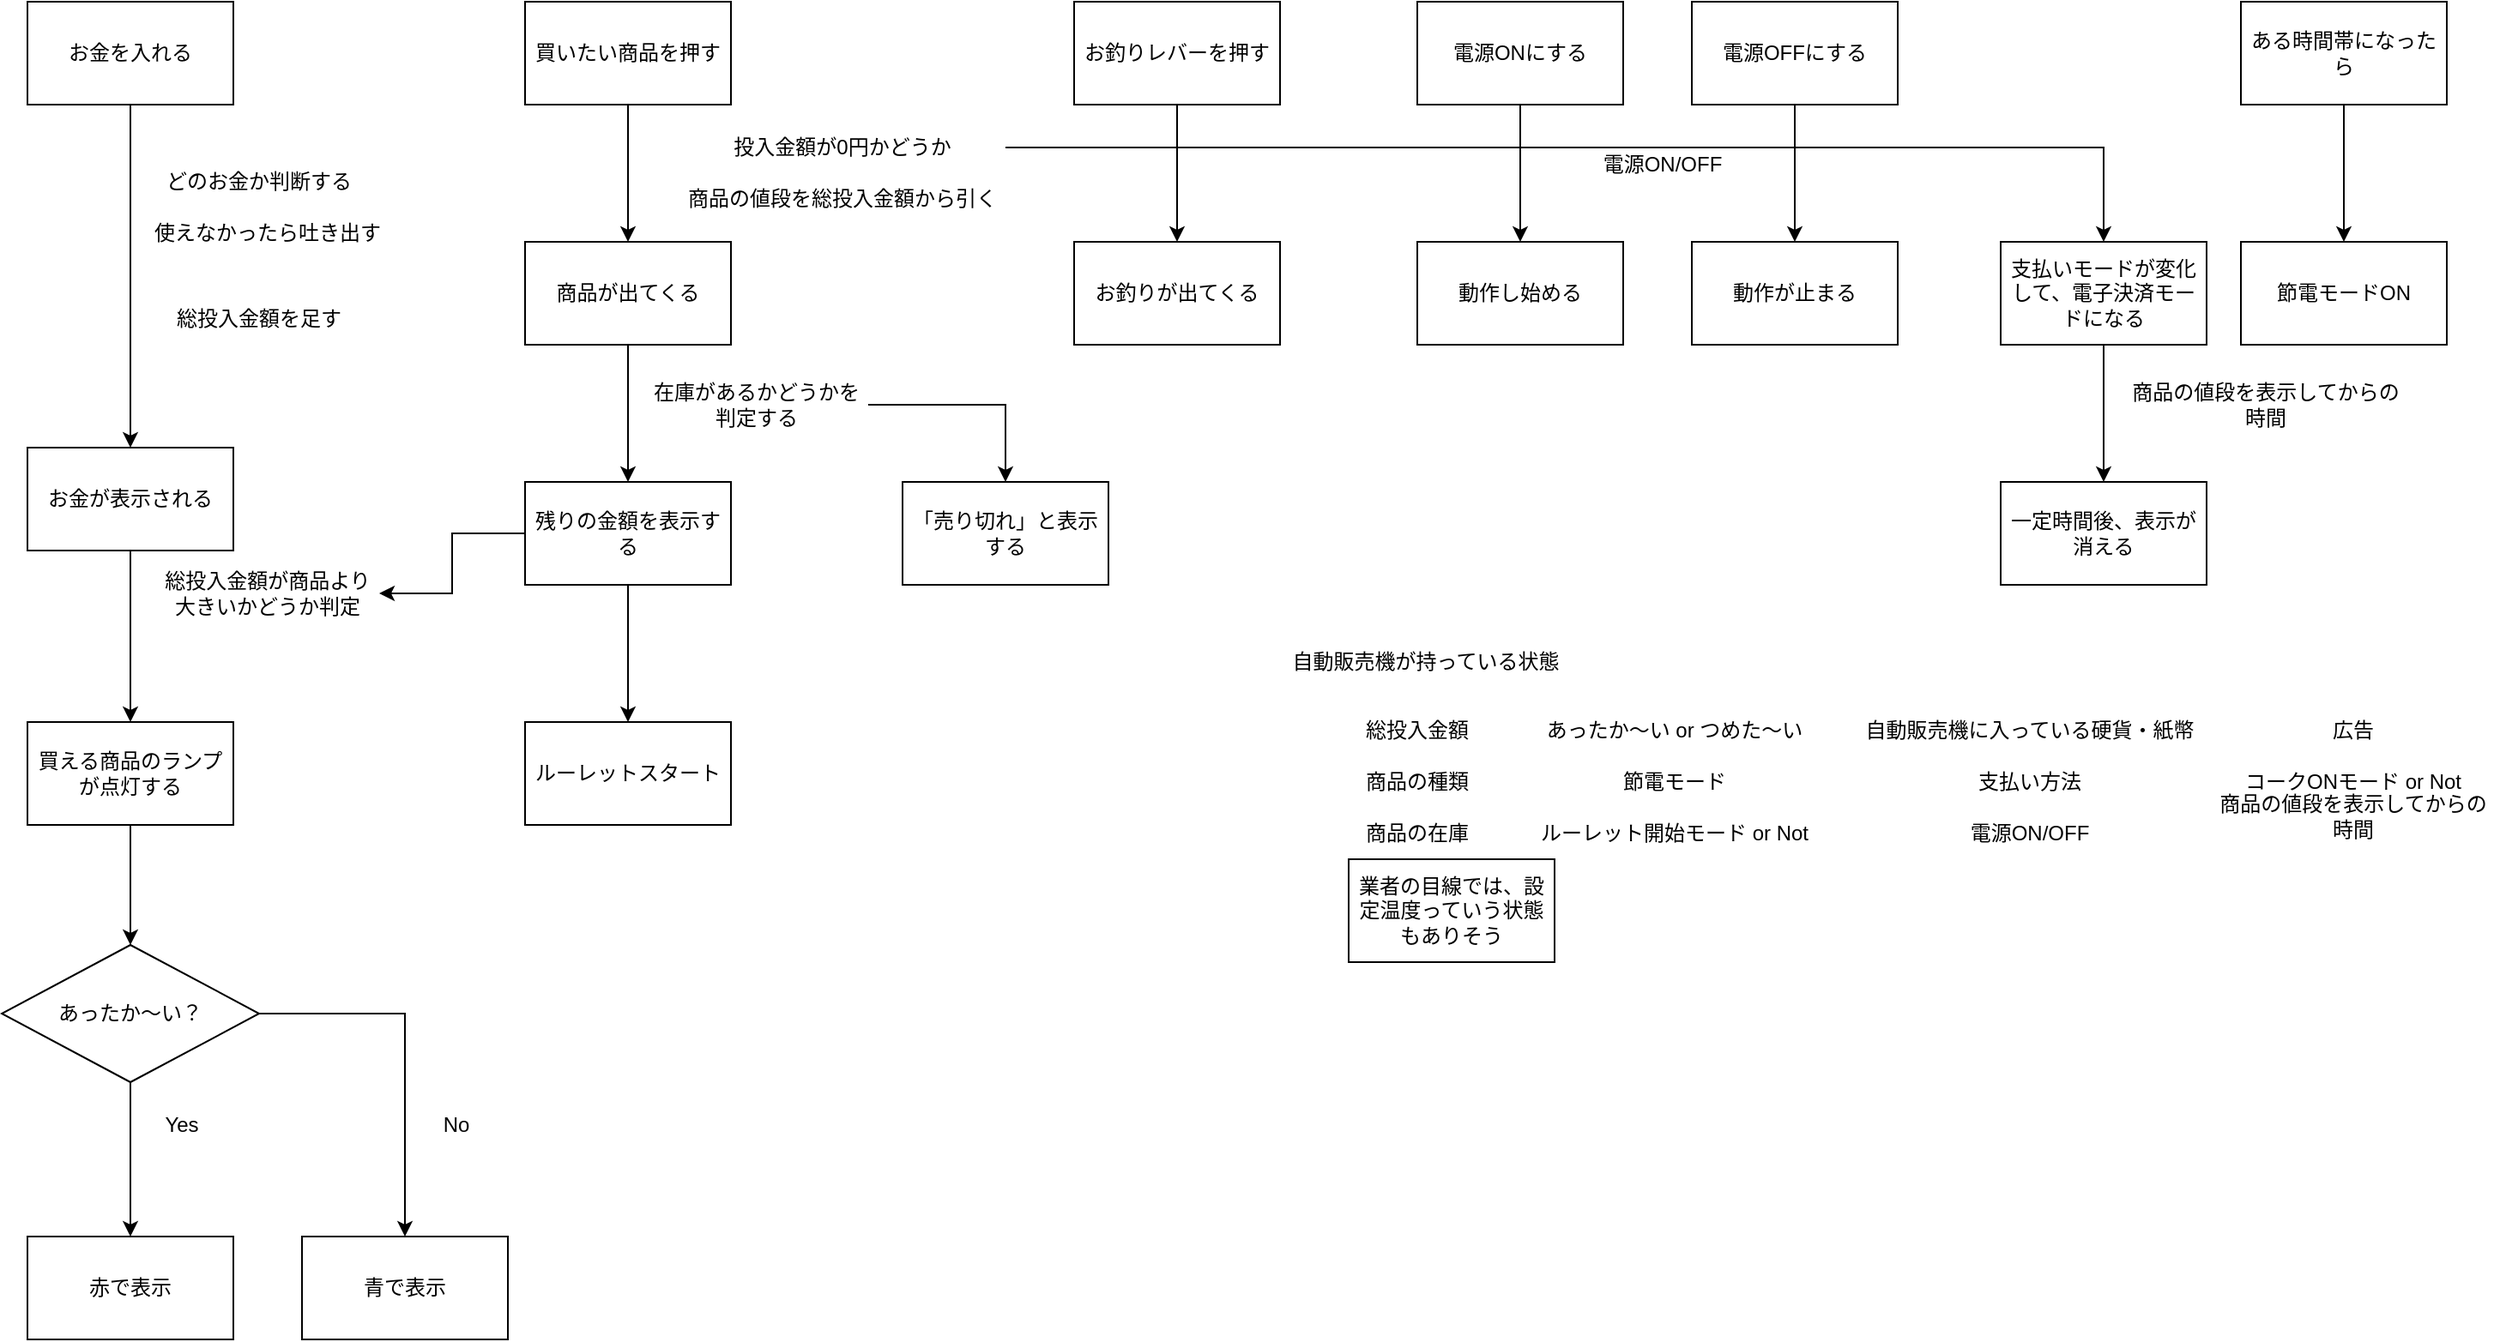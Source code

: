 <mxfile version="17.4.5" type="device"><diagram id="KwcDhwfMDLn0kUvyQvTN" name="Page-1"><mxGraphModel dx="1748" dy="714" grid="1" gridSize="10" guides="1" tooltips="1" connect="1" arrows="1" fold="1" page="1" pageScale="1" pageWidth="827" pageHeight="1169" math="0" shadow="0"><root><mxCell id="0"/><mxCell id="1" parent="0"/><mxCell id="pBFx2LaDvmTXki44RNDN-3" value="" style="edgeStyle=orthogonalEdgeStyle;rounded=0;orthogonalLoop=1;jettySize=auto;html=1;" edge="1" parent="1" source="pBFx2LaDvmTXki44RNDN-1" target="pBFx2LaDvmTXki44RNDN-2"><mxGeometry relative="1" as="geometry"/></mxCell><mxCell id="pBFx2LaDvmTXki44RNDN-1" value="お金を入れる" style="rounded=0;whiteSpace=wrap;html=1;" vertex="1" parent="1"><mxGeometry x="70" y="40" width="120" height="60" as="geometry"/></mxCell><mxCell id="pBFx2LaDvmTXki44RNDN-5" value="" style="edgeStyle=orthogonalEdgeStyle;rounded=0;orthogonalLoop=1;jettySize=auto;html=1;" edge="1" parent="1" source="pBFx2LaDvmTXki44RNDN-2" target="pBFx2LaDvmTXki44RNDN-4"><mxGeometry relative="1" as="geometry"/></mxCell><mxCell id="pBFx2LaDvmTXki44RNDN-2" value="お金が表示される" style="rounded=0;whiteSpace=wrap;html=1;" vertex="1" parent="1"><mxGeometry x="70" y="300" width="120" height="60" as="geometry"/></mxCell><mxCell id="pBFx2LaDvmTXki44RNDN-60" value="" style="edgeStyle=orthogonalEdgeStyle;rounded=0;orthogonalLoop=1;jettySize=auto;html=1;" edge="1" parent="1" source="pBFx2LaDvmTXki44RNDN-4" target="pBFx2LaDvmTXki44RNDN-59"><mxGeometry relative="1" as="geometry"/></mxCell><mxCell id="pBFx2LaDvmTXki44RNDN-4" value="買える商品のランプが点灯する" style="rounded=0;whiteSpace=wrap;html=1;" vertex="1" parent="1"><mxGeometry x="70" y="460" width="120" height="60" as="geometry"/></mxCell><mxCell id="pBFx2LaDvmTXki44RNDN-10" value="どのお金か判断する" style="text;html=1;strokeColor=none;fillColor=none;align=center;verticalAlign=middle;whiteSpace=wrap;rounded=0;" vertex="1" parent="1"><mxGeometry x="140" y="130" width="130" height="30" as="geometry"/></mxCell><mxCell id="pBFx2LaDvmTXki44RNDN-11" value="総投入金額を足す" style="text;html=1;strokeColor=none;fillColor=none;align=center;verticalAlign=middle;whiteSpace=wrap;rounded=0;" vertex="1" parent="1"><mxGeometry x="140" y="210" width="130" height="30" as="geometry"/></mxCell><mxCell id="pBFx2LaDvmTXki44RNDN-14" value="" style="edgeStyle=orthogonalEdgeStyle;rounded=0;orthogonalLoop=1;jettySize=auto;html=1;" edge="1" parent="1" source="pBFx2LaDvmTXki44RNDN-12" target="pBFx2LaDvmTXki44RNDN-13"><mxGeometry relative="1" as="geometry"/></mxCell><mxCell id="pBFx2LaDvmTXki44RNDN-12" value="買いたい商品を押す" style="rounded=0;whiteSpace=wrap;html=1;" vertex="1" parent="1"><mxGeometry x="360" y="40" width="120" height="60" as="geometry"/></mxCell><mxCell id="pBFx2LaDvmTXki44RNDN-17" value="" style="edgeStyle=orthogonalEdgeStyle;rounded=0;orthogonalLoop=1;jettySize=auto;html=1;" edge="1" parent="1" source="pBFx2LaDvmTXki44RNDN-13" target="pBFx2LaDvmTXki44RNDN-16"><mxGeometry relative="1" as="geometry"/></mxCell><mxCell id="pBFx2LaDvmTXki44RNDN-13" value="商品が出てくる" style="whiteSpace=wrap;html=1;rounded=0;" vertex="1" parent="1"><mxGeometry x="360" y="180" width="120" height="60" as="geometry"/></mxCell><mxCell id="pBFx2LaDvmTXki44RNDN-15" value="商品の値段を総投入金額から引く" style="text;html=1;strokeColor=none;fillColor=none;align=center;verticalAlign=middle;whiteSpace=wrap;rounded=0;" vertex="1" parent="1"><mxGeometry x="450" y="140" width="190" height="30" as="geometry"/></mxCell><mxCell id="pBFx2LaDvmTXki44RNDN-24" value="" style="edgeStyle=orthogonalEdgeStyle;rounded=0;orthogonalLoop=1;jettySize=auto;html=1;" edge="1" parent="1" source="pBFx2LaDvmTXki44RNDN-16" target="pBFx2LaDvmTXki44RNDN-23"><mxGeometry relative="1" as="geometry"/></mxCell><mxCell id="pBFx2LaDvmTXki44RNDN-38" value="" style="edgeStyle=orthogonalEdgeStyle;rounded=0;orthogonalLoop=1;jettySize=auto;html=1;" edge="1" parent="1" source="pBFx2LaDvmTXki44RNDN-16" target="pBFx2LaDvmTXki44RNDN-37"><mxGeometry relative="1" as="geometry"/></mxCell><mxCell id="pBFx2LaDvmTXki44RNDN-16" value="残りの金額を表示する" style="whiteSpace=wrap;html=1;rounded=0;" vertex="1" parent="1"><mxGeometry x="360" y="320" width="120" height="60" as="geometry"/></mxCell><mxCell id="pBFx2LaDvmTXki44RNDN-20" value="" style="edgeStyle=orthogonalEdgeStyle;rounded=0;orthogonalLoop=1;jettySize=auto;html=1;" edge="1" parent="1" source="pBFx2LaDvmTXki44RNDN-18" target="pBFx2LaDvmTXki44RNDN-19"><mxGeometry relative="1" as="geometry"/></mxCell><mxCell id="pBFx2LaDvmTXki44RNDN-18" value="お釣りレバーを押す" style="rounded=0;whiteSpace=wrap;html=1;" vertex="1" parent="1"><mxGeometry x="680" y="40" width="120" height="60" as="geometry"/></mxCell><mxCell id="pBFx2LaDvmTXki44RNDN-19" value="お釣りが出てくる" style="rounded=0;whiteSpace=wrap;html=1;" vertex="1" parent="1"><mxGeometry x="680" y="180" width="120" height="60" as="geometry"/></mxCell><mxCell id="pBFx2LaDvmTXki44RNDN-21" value="使えなかったら吐き出す" style="text;html=1;strokeColor=none;fillColor=none;align=center;verticalAlign=middle;whiteSpace=wrap;rounded=0;" vertex="1" parent="1"><mxGeometry x="140" y="160" width="140" height="30" as="geometry"/></mxCell><mxCell id="pBFx2LaDvmTXki44RNDN-23" value="総投入金額が商品より大きいかどうか判定" style="text;html=1;strokeColor=none;fillColor=none;align=center;verticalAlign=middle;whiteSpace=wrap;rounded=0;" vertex="1" parent="1"><mxGeometry x="145" y="370" width="130" height="30" as="geometry"/></mxCell><mxCell id="pBFx2LaDvmTXki44RNDN-28" value="" style="edgeStyle=orthogonalEdgeStyle;rounded=0;orthogonalLoop=1;jettySize=auto;html=1;" edge="1" parent="1" source="pBFx2LaDvmTXki44RNDN-25" target="pBFx2LaDvmTXki44RNDN-27"><mxGeometry relative="1" as="geometry"/></mxCell><mxCell id="pBFx2LaDvmTXki44RNDN-25" value="在庫があるかどうかを判定する" style="text;html=1;strokeColor=none;fillColor=none;align=center;verticalAlign=middle;whiteSpace=wrap;rounded=0;" vertex="1" parent="1"><mxGeometry x="430" y="260" width="130" height="30" as="geometry"/></mxCell><mxCell id="pBFx2LaDvmTXki44RNDN-27" value="&lt;span&gt;「売り切れ」と表示する&lt;/span&gt;" style="whiteSpace=wrap;html=1;" vertex="1" parent="1"><mxGeometry x="580" y="320" width="120" height="60" as="geometry"/></mxCell><mxCell id="pBFx2LaDvmTXki44RNDN-29" value="自動販売機が持っている状態" style="text;html=1;strokeColor=none;fillColor=none;align=center;verticalAlign=middle;whiteSpace=wrap;rounded=0;" vertex="1" parent="1"><mxGeometry x="790" y="410" width="190" height="30" as="geometry"/></mxCell><mxCell id="pBFx2LaDvmTXki44RNDN-30" value="総投入金額" style="text;html=1;strokeColor=none;fillColor=none;align=center;verticalAlign=middle;whiteSpace=wrap;rounded=0;" vertex="1" parent="1"><mxGeometry x="800" y="450" width="160" height="30" as="geometry"/></mxCell><mxCell id="pBFx2LaDvmTXki44RNDN-33" value="商品の種類" style="text;html=1;strokeColor=none;fillColor=none;align=center;verticalAlign=middle;whiteSpace=wrap;rounded=0;" vertex="1" parent="1"><mxGeometry x="800" y="480" width="160" height="30" as="geometry"/></mxCell><mxCell id="pBFx2LaDvmTXki44RNDN-34" value="商品の在庫" style="text;html=1;strokeColor=none;fillColor=none;align=center;verticalAlign=middle;whiteSpace=wrap;rounded=0;" vertex="1" parent="1"><mxGeometry x="800" y="510" width="160" height="30" as="geometry"/></mxCell><mxCell id="pBFx2LaDvmTXki44RNDN-35" value="あったか〜い or つめた〜い" style="text;html=1;strokeColor=none;fillColor=none;align=center;verticalAlign=middle;whiteSpace=wrap;rounded=0;" vertex="1" parent="1"><mxGeometry x="950" y="450" width="160" height="30" as="geometry"/></mxCell><mxCell id="pBFx2LaDvmTXki44RNDN-36" value="節電モード" style="text;html=1;strokeColor=none;fillColor=none;align=center;verticalAlign=middle;whiteSpace=wrap;rounded=0;" vertex="1" parent="1"><mxGeometry x="950" y="480" width="160" height="30" as="geometry"/></mxCell><mxCell id="pBFx2LaDvmTXki44RNDN-37" value="ルーレットスタート" style="whiteSpace=wrap;html=1;rounded=0;" vertex="1" parent="1"><mxGeometry x="360" y="460" width="120" height="60" as="geometry"/></mxCell><mxCell id="pBFx2LaDvmTXki44RNDN-40" value="ルーレット開始モード or Not" style="text;html=1;strokeColor=none;fillColor=none;align=center;verticalAlign=middle;whiteSpace=wrap;rounded=0;" vertex="1" parent="1"><mxGeometry x="950" y="510" width="160" height="30" as="geometry"/></mxCell><mxCell id="pBFx2LaDvmTXki44RNDN-41" value="自動販売機に入っている硬貨・紙幣" style="text;html=1;strokeColor=none;fillColor=none;align=center;verticalAlign=middle;whiteSpace=wrap;rounded=0;" vertex="1" parent="1"><mxGeometry x="1134" y="450" width="206" height="30" as="geometry"/></mxCell><mxCell id="pBFx2LaDvmTXki44RNDN-42" value="支払い方法" style="text;html=1;strokeColor=none;fillColor=none;align=center;verticalAlign=middle;whiteSpace=wrap;rounded=0;" vertex="1" parent="1"><mxGeometry x="1134" y="480" width="206" height="30" as="geometry"/></mxCell><mxCell id="pBFx2LaDvmTXki44RNDN-43" value="電源ON/OFF" style="text;html=1;strokeColor=none;fillColor=none;align=center;verticalAlign=middle;whiteSpace=wrap;rounded=0;" vertex="1" parent="1"><mxGeometry x="920" y="120" width="206" height="30" as="geometry"/></mxCell><mxCell id="pBFx2LaDvmTXki44RNDN-44" value="広告" style="text;html=1;strokeColor=none;fillColor=none;align=center;verticalAlign=middle;whiteSpace=wrap;rounded=0;" vertex="1" parent="1"><mxGeometry x="1341" y="450" width="169" height="30" as="geometry"/></mxCell><mxCell id="pBFx2LaDvmTXki44RNDN-45" value="コークONモード or Not" style="text;html=1;strokeColor=none;fillColor=none;align=center;verticalAlign=middle;whiteSpace=wrap;rounded=0;" vertex="1" parent="1"><mxGeometry x="1341" y="480" width="169" height="30" as="geometry"/></mxCell><mxCell id="pBFx2LaDvmTXki44RNDN-48" value="" style="edgeStyle=orthogonalEdgeStyle;rounded=0;orthogonalLoop=1;jettySize=auto;html=1;" edge="1" parent="1" source="pBFx2LaDvmTXki44RNDN-46" target="pBFx2LaDvmTXki44RNDN-47"><mxGeometry relative="1" as="geometry"/></mxCell><mxCell id="pBFx2LaDvmTXki44RNDN-46" value="電源ONにする" style="rounded=0;whiteSpace=wrap;html=1;" vertex="1" parent="1"><mxGeometry x="880" y="40" width="120" height="60" as="geometry"/></mxCell><mxCell id="pBFx2LaDvmTXki44RNDN-47" value="動作し始める" style="rounded=0;whiteSpace=wrap;html=1;" vertex="1" parent="1"><mxGeometry x="880" y="180" width="120" height="60" as="geometry"/></mxCell><mxCell id="pBFx2LaDvmTXki44RNDN-49" value="" style="edgeStyle=orthogonalEdgeStyle;rounded=0;orthogonalLoop=1;jettySize=auto;html=1;" edge="1" parent="1" source="pBFx2LaDvmTXki44RNDN-50" target="pBFx2LaDvmTXki44RNDN-51"><mxGeometry relative="1" as="geometry"/></mxCell><mxCell id="pBFx2LaDvmTXki44RNDN-50" value="電源OFFにする" style="rounded=0;whiteSpace=wrap;html=1;" vertex="1" parent="1"><mxGeometry x="1040" y="40" width="120" height="60" as="geometry"/></mxCell><mxCell id="pBFx2LaDvmTXki44RNDN-51" value="動作が止まる" style="rounded=0;whiteSpace=wrap;html=1;" vertex="1" parent="1"><mxGeometry x="1040" y="180" width="120" height="60" as="geometry"/></mxCell><mxCell id="pBFx2LaDvmTXki44RNDN-52" value="電源ON/OFF" style="text;html=1;strokeColor=none;fillColor=none;align=center;verticalAlign=middle;whiteSpace=wrap;rounded=0;" vertex="1" parent="1"><mxGeometry x="1134" y="510" width="206" height="30" as="geometry"/></mxCell><mxCell id="pBFx2LaDvmTXki44RNDN-55" value="" style="edgeStyle=orthogonalEdgeStyle;rounded=0;orthogonalLoop=1;jettySize=auto;html=1;" edge="1" parent="1" source="pBFx2LaDvmTXki44RNDN-53" target="pBFx2LaDvmTXki44RNDN-54"><mxGeometry relative="1" as="geometry"/></mxCell><mxCell id="pBFx2LaDvmTXki44RNDN-53" value="投入金額が0円かどうか" style="text;html=1;strokeColor=none;fillColor=none;align=center;verticalAlign=middle;whiteSpace=wrap;rounded=0;" vertex="1" parent="1"><mxGeometry x="450" y="110" width="190" height="30" as="geometry"/></mxCell><mxCell id="pBFx2LaDvmTXki44RNDN-68" value="" style="edgeStyle=orthogonalEdgeStyle;rounded=0;orthogonalLoop=1;jettySize=auto;html=1;" edge="1" parent="1" source="pBFx2LaDvmTXki44RNDN-54" target="pBFx2LaDvmTXki44RNDN-67"><mxGeometry relative="1" as="geometry"/></mxCell><mxCell id="pBFx2LaDvmTXki44RNDN-54" value="支払いモードが変化して、電子決済モードになる" style="whiteSpace=wrap;html=1;" vertex="1" parent="1"><mxGeometry x="1220" y="180" width="120" height="60" as="geometry"/></mxCell><mxCell id="pBFx2LaDvmTXki44RNDN-58" value="" style="edgeStyle=orthogonalEdgeStyle;rounded=0;orthogonalLoop=1;jettySize=auto;html=1;" edge="1" parent="1" source="pBFx2LaDvmTXki44RNDN-56" target="pBFx2LaDvmTXki44RNDN-57"><mxGeometry relative="1" as="geometry"/></mxCell><mxCell id="pBFx2LaDvmTXki44RNDN-56" value="ある時間帯になったら" style="rounded=0;whiteSpace=wrap;html=1;" vertex="1" parent="1"><mxGeometry x="1360" y="40" width="120" height="60" as="geometry"/></mxCell><mxCell id="pBFx2LaDvmTXki44RNDN-57" value="節電モードON" style="rounded=0;whiteSpace=wrap;html=1;" vertex="1" parent="1"><mxGeometry x="1360" y="180" width="120" height="60" as="geometry"/></mxCell><mxCell id="pBFx2LaDvmTXki44RNDN-62" value="" style="edgeStyle=orthogonalEdgeStyle;rounded=0;orthogonalLoop=1;jettySize=auto;html=1;" edge="1" parent="1" source="pBFx2LaDvmTXki44RNDN-59" target="pBFx2LaDvmTXki44RNDN-61"><mxGeometry relative="1" as="geometry"/></mxCell><mxCell id="pBFx2LaDvmTXki44RNDN-64" value="" style="edgeStyle=orthogonalEdgeStyle;rounded=0;orthogonalLoop=1;jettySize=auto;html=1;" edge="1" parent="1" source="pBFx2LaDvmTXki44RNDN-59" target="pBFx2LaDvmTXki44RNDN-63"><mxGeometry relative="1" as="geometry"/></mxCell><mxCell id="pBFx2LaDvmTXki44RNDN-59" value="あったか〜い？" style="rhombus;whiteSpace=wrap;html=1;rounded=0;" vertex="1" parent="1"><mxGeometry x="55" y="590" width="150" height="80" as="geometry"/></mxCell><mxCell id="pBFx2LaDvmTXki44RNDN-61" value="赤で表示" style="whiteSpace=wrap;html=1;rounded=0;" vertex="1" parent="1"><mxGeometry x="70" y="760" width="120" height="60" as="geometry"/></mxCell><mxCell id="pBFx2LaDvmTXki44RNDN-63" value="青で表示" style="whiteSpace=wrap;html=1;rounded=0;" vertex="1" parent="1"><mxGeometry x="230" y="760" width="120" height="60" as="geometry"/></mxCell><mxCell id="pBFx2LaDvmTXki44RNDN-65" value="Yes" style="text;html=1;strokeColor=none;fillColor=none;align=center;verticalAlign=middle;whiteSpace=wrap;rounded=0;" vertex="1" parent="1"><mxGeometry x="140" y="680" width="40" height="30" as="geometry"/></mxCell><mxCell id="pBFx2LaDvmTXki44RNDN-66" value="No" style="text;html=1;strokeColor=none;fillColor=none;align=center;verticalAlign=middle;whiteSpace=wrap;rounded=0;" vertex="1" parent="1"><mxGeometry x="300" y="680" width="40" height="30" as="geometry"/></mxCell><mxCell id="pBFx2LaDvmTXki44RNDN-67" value="一定時間後、表示が消える" style="whiteSpace=wrap;html=1;" vertex="1" parent="1"><mxGeometry x="1220" y="320" width="120" height="60" as="geometry"/></mxCell><mxCell id="pBFx2LaDvmTXki44RNDN-69" value="商品の値段を表示してからの時間" style="text;html=1;strokeColor=none;fillColor=none;align=center;verticalAlign=middle;whiteSpace=wrap;rounded=0;" vertex="1" parent="1"><mxGeometry x="1341" y="500" width="169" height="30" as="geometry"/></mxCell><mxCell id="pBFx2LaDvmTXki44RNDN-70" value="商品の値段を表示してからの時間" style="text;html=1;strokeColor=none;fillColor=none;align=center;verticalAlign=middle;whiteSpace=wrap;rounded=0;" vertex="1" parent="1"><mxGeometry x="1290" y="260" width="169" height="30" as="geometry"/></mxCell><mxCell id="pBFx2LaDvmTXki44RNDN-71" value="業者の目線では、設定温度っていう状態もありそう" style="whiteSpace=wrap;html=1;rounded=0;" vertex="1" parent="1"><mxGeometry x="840" y="540" width="120" height="60" as="geometry"/></mxCell></root></mxGraphModel></diagram></mxfile>